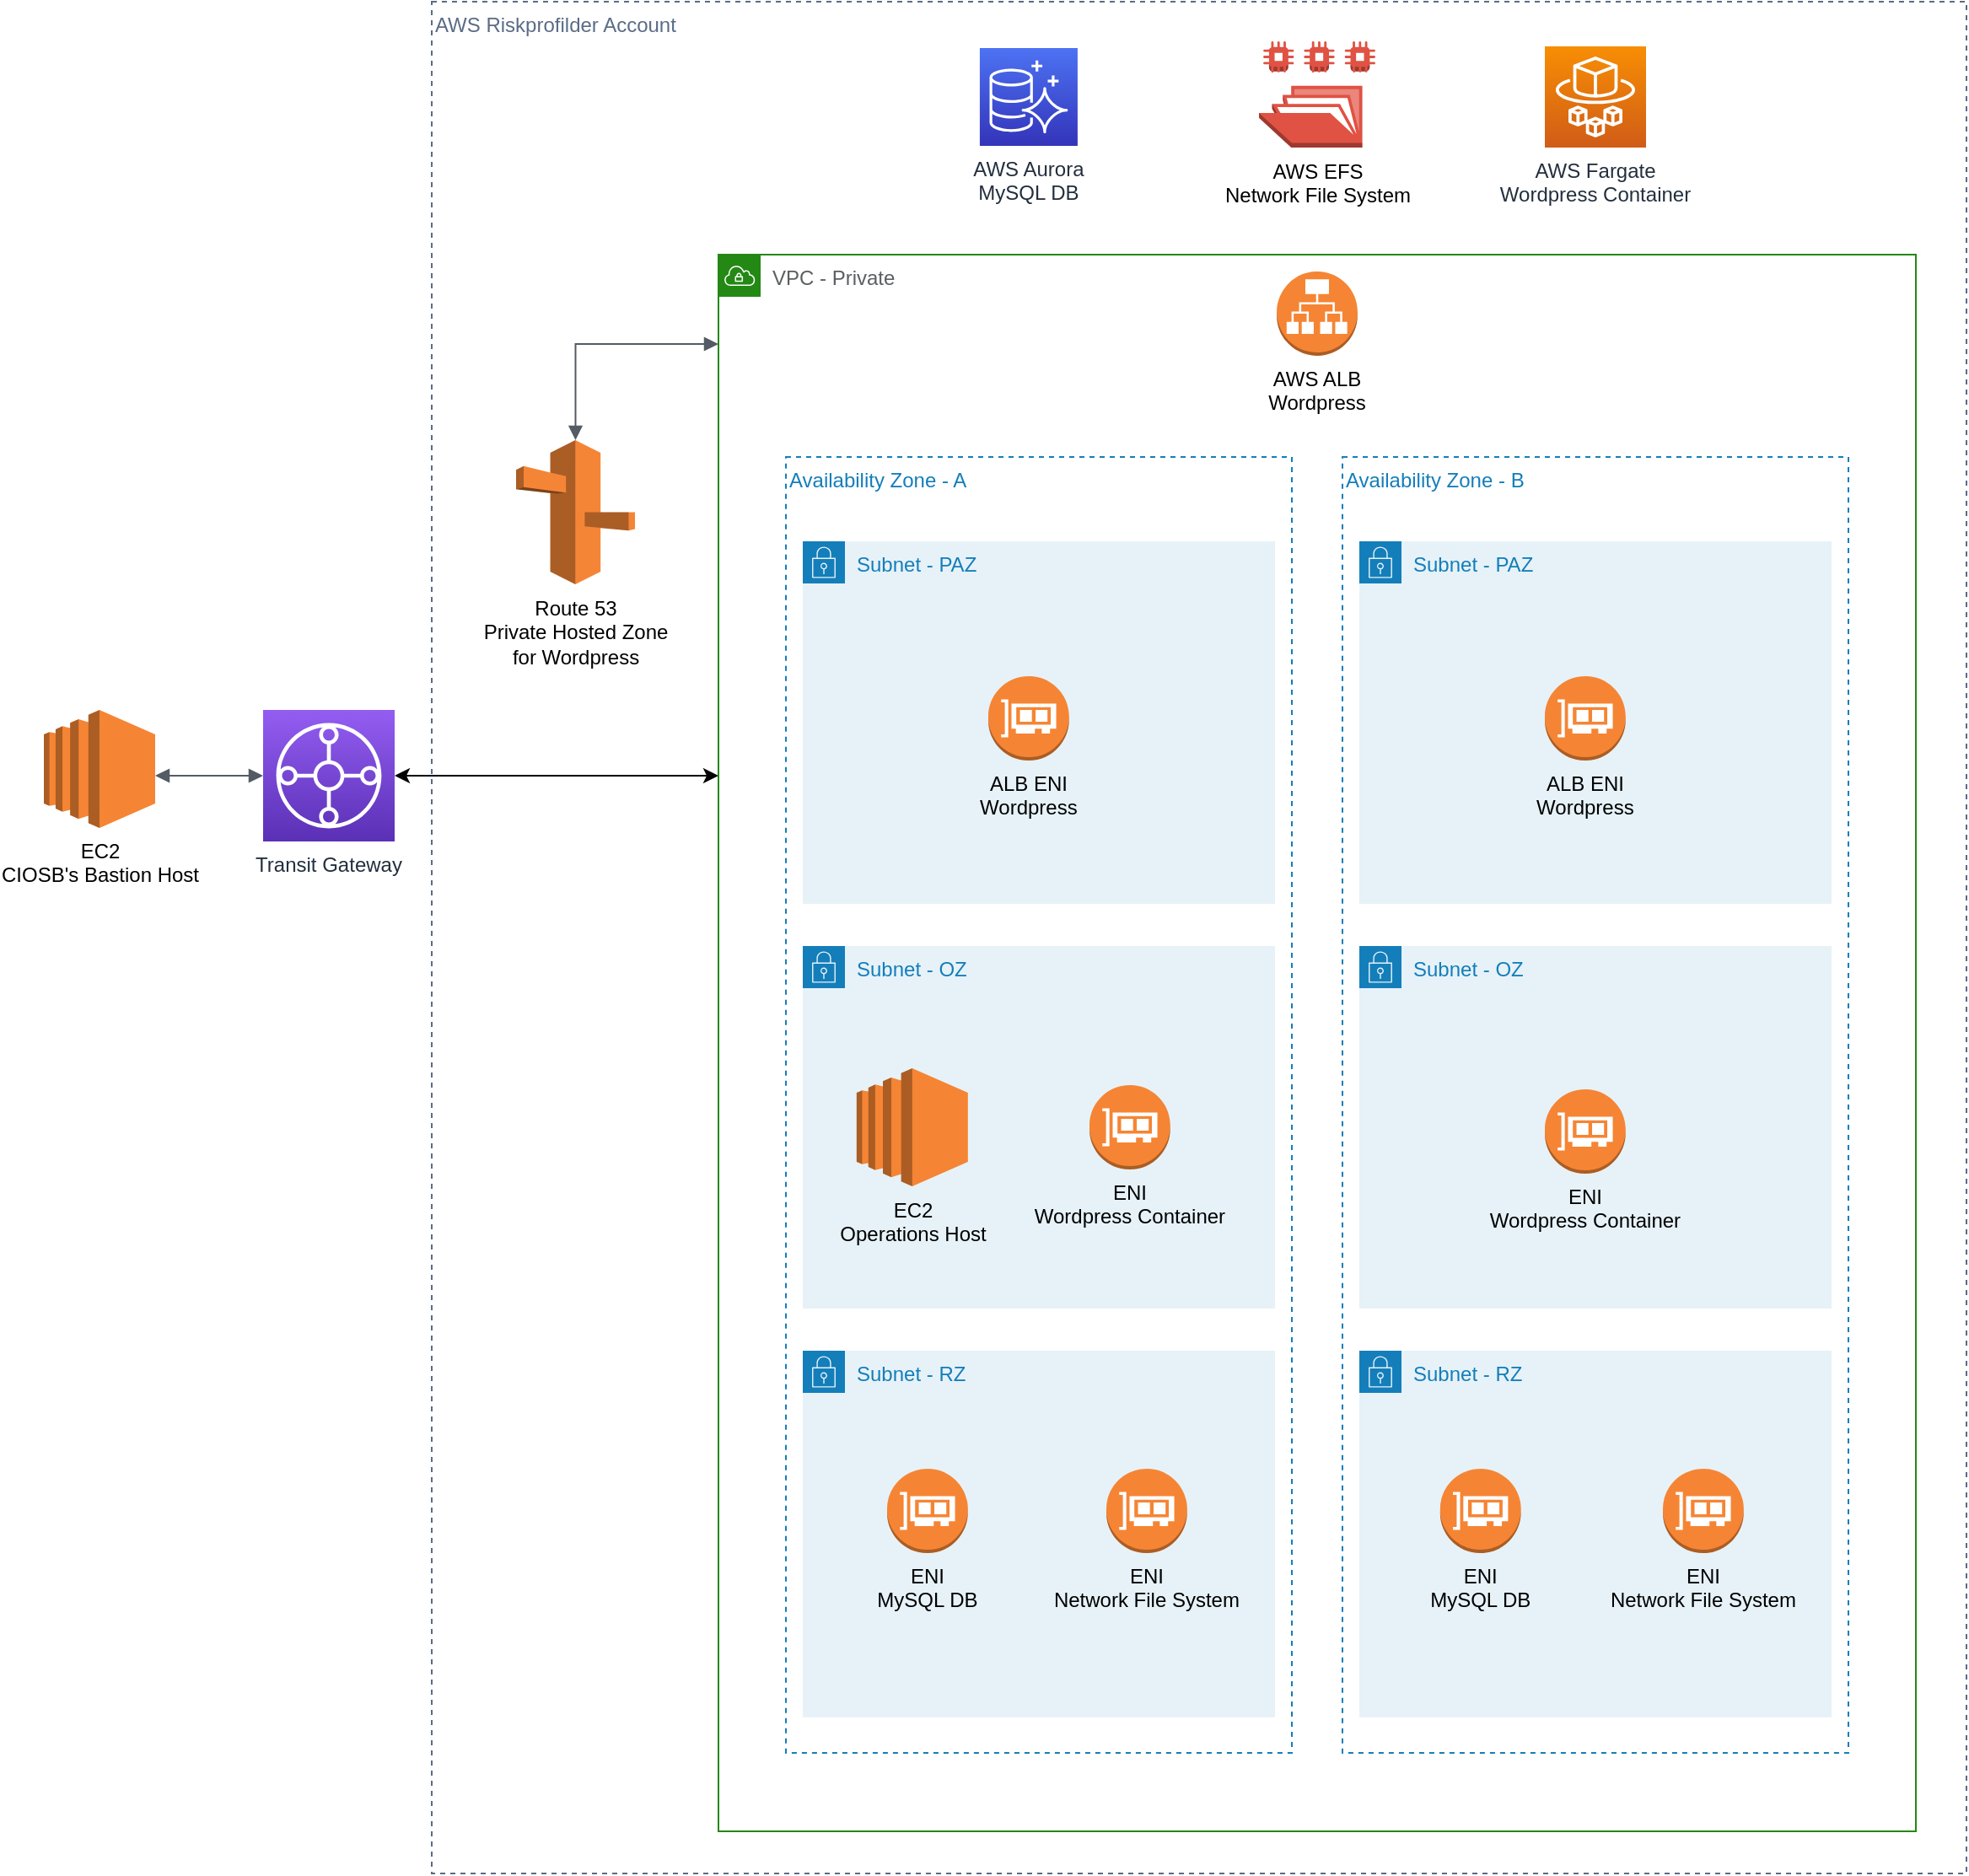 <mxfile version="14.4.3" type="device"><diagram id="hRFbYOHeCeow71hb9mu3" name="Page-1"><mxGraphModel dx="2560" dy="1262" grid="1" gridSize="10" guides="1" tooltips="1" connect="1" arrows="1" fold="1" page="0" pageScale="1" pageWidth="1100" pageHeight="850" background="#FFFFFF" math="0" shadow="0"><root><mxCell id="0"/><mxCell id="1" parent="0"/><mxCell id="OBFTsgKdTBAOhApYn5y8-22" value="AWS Riskprofilder Account" style="fillColor=none;strokeColor=#5A6C86;dashed=1;verticalAlign=top;fontStyle=0;fontColor=#5A6C86;align=left;" parent="1" vertex="1"><mxGeometry x="-690" y="-90" width="910" height="1110" as="geometry"/></mxCell><mxCell id="OBFTsgKdTBAOhApYn5y8-12" value="Transit Gateway" style="outlineConnect=0;fontColor=#232F3E;gradientColor=#945DF2;gradientDirection=north;fillColor=#5A30B5;strokeColor=#ffffff;dashed=0;verticalLabelPosition=bottom;verticalAlign=top;align=center;fontSize=12;fontStyle=0;aspect=fixed;shape=mxgraph.aws4.resourceIcon;resIcon=mxgraph.aws4.transit_gateway;" parent="1" vertex="1"><mxGeometry x="-790" y="330" width="78" height="78" as="geometry"/></mxCell><mxCell id="V7WVWCpH0-koTeBUoKDS-57" value="" style="edgeStyle=orthogonalEdgeStyle;rounded=0;orthogonalLoop=1;jettySize=auto;startArrow=classic;startFill=1;" parent="1" source="OBFTsgKdTBAOhApYn5y8-12" target="OBFTsgKdTBAOhApYn5y8-23" edge="1"><mxGeometry relative="1" as="geometry"><mxPoint x="-630" y="80" as="sourcePoint"/><mxPoint x="40" y="290" as="targetPoint"/><Array as="points"><mxPoint x="-630" y="369"/><mxPoint x="-630" y="369"/></Array></mxGeometry></mxCell><mxCell id="V7WVWCpH0-koTeBUoKDS-20" value="AWS Fargate&#10;Wordpress Container" style="points=[[0,0,0],[0.25,0,0],[0.5,0,0],[0.75,0,0],[1,0,0],[0,1,0],[0.25,1,0],[0.5,1,0],[0.75,1,0],[1,1,0],[0,0.25,0],[0,0.5,0],[0,0.75,0],[1,0.25,0],[1,0.5,0],[1,0.75,0]];outlineConnect=0;fontColor=#232F3E;gradientColor=#F78E04;gradientDirection=north;fillColor=#D05C17;strokeColor=#ffffff;dashed=0;verticalLabelPosition=bottom;verticalAlign=top;align=center;fontSize=12;fontStyle=0;aspect=fixed;shape=mxgraph.aws4.resourceIcon;resIcon=mxgraph.aws4.fargate;" parent="1" vertex="1"><mxGeometry x="-30" y="-63.5" width="60" height="60" as="geometry"/></mxCell><mxCell id="OBFTsgKdTBAOhApYn5y8-23" value="VPC - Private" style="points=[[0,0],[0.25,0],[0.5,0],[0.75,0],[1,0],[1,0.25],[1,0.5],[1,0.75],[1,1],[0.75,1],[0.5,1],[0.25,1],[0,1],[0,0.75],[0,0.5],[0,0.25]];outlineConnect=0;gradientColor=none;whiteSpace=wrap;fontSize=12;fontStyle=0;shape=mxgraph.aws4.group;grIcon=mxgraph.aws4.group_vpc;strokeColor=#248814;fillColor=none;verticalAlign=top;align=left;spacingLeft=30;dashed=0;fontColor=#5A6061;" parent="1" vertex="1"><mxGeometry x="-520" y="60" width="710" height="935" as="geometry"/></mxCell><mxCell id="OBFTsgKdTBAOhApYn5y8-41" value="Availability Zone - B" style="fillColor=none;strokeColor=#147EBA;dashed=1;verticalAlign=top;fontStyle=0;fontColor=#147EBA;align=left;" parent="1" vertex="1"><mxGeometry x="-150" y="180" width="300" height="768.45" as="geometry"/></mxCell><mxCell id="OBFTsgKdTBAOhApYn5y8-24" value="Availability Zone - A" style="fillColor=none;strokeColor=#147EBA;dashed=1;verticalAlign=top;fontStyle=0;fontColor=#147EBA;align=left;" parent="1" vertex="1"><mxGeometry x="-480" y="180" width="300" height="768.45" as="geometry"/></mxCell><mxCell id="OBFTsgKdTBAOhApYn5y8-27" value="Subnet - RZ" style="points=[[0,0],[0.25,0],[0.5,0],[0.75,0],[1,0],[1,0.25],[1,0.5],[1,0.75],[1,1],[0.75,1],[0.5,1],[0.25,1],[0,1],[0,0.75],[0,0.5],[0,0.25]];outlineConnect=0;gradientColor=none;whiteSpace=wrap;fontSize=12;fontStyle=0;shape=mxgraph.aws4.group;grIcon=mxgraph.aws4.group_security_group;grStroke=0;strokeColor=#147EBA;fillColor=#E6F2F8;verticalAlign=top;align=left;spacingLeft=30;fontColor=#147EBA;dashed=0;" parent="1" vertex="1"><mxGeometry x="-470" y="710" width="280" height="217.41" as="geometry"/></mxCell><mxCell id="OBFTsgKdTBAOhApYn5y8-28" value="Subnet - OZ" style="points=[[0,0],[0.25,0],[0.5,0],[0.75,0],[1,0],[1,0.25],[1,0.5],[1,0.75],[1,1],[0.75,1],[0.5,1],[0.25,1],[0,1],[0,0.75],[0,0.5],[0,0.25]];outlineConnect=0;gradientColor=none;whiteSpace=wrap;fontSize=12;fontStyle=0;shape=mxgraph.aws4.group;grIcon=mxgraph.aws4.group_security_group;grStroke=0;strokeColor=#147EBA;fillColor=#E6F2F8;verticalAlign=top;align=left;spacingLeft=30;fontColor=#147EBA;dashed=0;" parent="1" vertex="1"><mxGeometry x="-470" y="470" width="280" height="215" as="geometry"/></mxCell><mxCell id="OBFTsgKdTBAOhApYn5y8-31" value="Subnet - RZ" style="points=[[0,0],[0.25,0],[0.5,0],[0.75,0],[1,0],[1,0.25],[1,0.5],[1,0.75],[1,1],[0.75,1],[0.5,1],[0.25,1],[0,1],[0,0.75],[0,0.5],[0,0.25]];outlineConnect=0;gradientColor=none;whiteSpace=wrap;fontSize=12;fontStyle=0;shape=mxgraph.aws4.group;grIcon=mxgraph.aws4.group_security_group;grStroke=0;strokeColor=#147EBA;fillColor=#E6F2F8;verticalAlign=top;align=left;spacingLeft=30;fontColor=#147EBA;dashed=0;" parent="1" vertex="1"><mxGeometry x="-140" y="710" width="280" height="217.41" as="geometry"/></mxCell><mxCell id="OBFTsgKdTBAOhApYn5y8-32" value="Subnet - OZ" style="points=[[0,0],[0.25,0],[0.5,0],[0.75,0],[1,0],[1,0.25],[1,0.5],[1,0.75],[1,1],[0.75,1],[0.5,1],[0.25,1],[0,1],[0,0.75],[0,0.5],[0,0.25]];outlineConnect=0;gradientColor=none;whiteSpace=wrap;fontSize=12;fontStyle=0;shape=mxgraph.aws4.group;grIcon=mxgraph.aws4.group_security_group;grStroke=0;strokeColor=#147EBA;fillColor=#E6F2F8;verticalAlign=top;align=left;spacingLeft=30;fontColor=#147EBA;dashed=0;" parent="1" vertex="1"><mxGeometry x="-140" y="470" width="280" height="215" as="geometry"/></mxCell><mxCell id="V7WVWCpH0-koTeBUoKDS-21" value="AWS Aurora&#10;MySQL DB" style="points=[[0,0,0],[0.25,0,0],[0.5,0,0],[0.75,0,0],[1,0,0],[0,1,0],[0.25,1,0],[0.5,1,0],[0.75,1,0],[1,1,0],[0,0.25,0],[0,0.5,0],[0,0.75,0],[1,0.25,0],[1,0.5,0],[1,0.75,0]];outlineConnect=0;fontColor=#232F3E;gradientColor=#4D72F3;gradientDirection=north;fillColor=#3334B9;strokeColor=#ffffff;dashed=0;verticalLabelPosition=bottom;verticalAlign=top;align=center;fontSize=12;fontStyle=0;aspect=fixed;shape=mxgraph.aws4.resourceIcon;resIcon=mxgraph.aws4.aurora;" parent="1" vertex="1"><mxGeometry x="-365.04" y="-62.5" width="58" height="58" as="geometry"/></mxCell><mxCell id="D7QKStr8BoIdAZhIE3FO-10" value="AWS ALB&#10;Wordpress" style="outlineConnect=0;dashed=0;verticalLabelPosition=bottom;verticalAlign=top;align=center;shape=mxgraph.aws3.application_load_balancer;fillColor=#F58534;gradientColor=none;" vertex="1" parent="1"><mxGeometry x="-188.96" y="70" width="47.92" height="50" as="geometry"/></mxCell><mxCell id="D7QKStr8BoIdAZhIE3FO-11" value="EC2&lt;br&gt;CIOSB's Bastion Host" style="outlineConnect=0;dashed=0;verticalLabelPosition=bottom;verticalAlign=top;align=center;html=1;shape=mxgraph.aws3.ec2;fillColor=#F58534;gradientColor=none;" vertex="1" parent="1"><mxGeometry x="-920" y="330" width="66" height="70" as="geometry"/></mxCell><mxCell id="D7QKStr8BoIdAZhIE3FO-14" value="" style="edgeStyle=orthogonalEdgeStyle;html=1;endArrow=block;elbow=vertical;startArrow=block;startFill=1;endFill=1;strokeColor=#545B64;rounded=0;" edge="1" parent="1" source="D7QKStr8BoIdAZhIE3FO-11" target="OBFTsgKdTBAOhApYn5y8-12"><mxGeometry width="100" relative="1" as="geometry"><mxPoint x="-630" y="590" as="sourcePoint"/><mxPoint x="-530" y="590" as="targetPoint"/><Array as="points"><mxPoint x="-850" y="369"/><mxPoint x="-850" y="369"/></Array></mxGeometry></mxCell><mxCell id="D7QKStr8BoIdAZhIE3FO-15" value="EC2&lt;br&gt;Operations Host" style="outlineConnect=0;dashed=0;verticalLabelPosition=bottom;verticalAlign=top;align=center;html=1;shape=mxgraph.aws3.ec2;fillColor=#F58534;gradientColor=none;" vertex="1" parent="1"><mxGeometry x="-438.08" y="542.5" width="66" height="70" as="geometry"/></mxCell><mxCell id="D7QKStr8BoIdAZhIE3FO-16" value="ENI&#10;MySQL DB" style="outlineConnect=0;dashed=0;verticalLabelPosition=bottom;verticalAlign=top;align=center;shape=mxgraph.aws3.elastic_network_interface;fillColor=#F58534;gradientColor=none;labelPosition=center;" vertex="1" parent="1"><mxGeometry x="-420" y="780" width="47.92" height="50" as="geometry"/></mxCell><mxCell id="D7QKStr8BoIdAZhIE3FO-17" value="ENI&#10;MySQL DB" style="outlineConnect=0;dashed=0;verticalLabelPosition=bottom;verticalAlign=top;align=center;shape=mxgraph.aws3.elastic_network_interface;fillColor=#F58534;gradientColor=none;labelPosition=center;" vertex="1" parent="1"><mxGeometry x="-92.08" y="780" width="47.92" height="50" as="geometry"/></mxCell><mxCell id="D7QKStr8BoIdAZhIE3FO-18" value="ENI&#10;Network File System" style="outlineConnect=0;dashed=0;verticalLabelPosition=bottom;verticalAlign=top;align=center;shape=mxgraph.aws3.elastic_network_interface;fillColor=#F58534;gradientColor=none;labelPosition=center;" vertex="1" parent="1"><mxGeometry x="-290" y="780" width="47.92" height="50" as="geometry"/></mxCell><mxCell id="D7QKStr8BoIdAZhIE3FO-19" value="ENI&#10;Network File System" style="outlineConnect=0;dashed=0;verticalLabelPosition=bottom;verticalAlign=top;align=center;shape=mxgraph.aws3.elastic_network_interface;fillColor=#F58534;gradientColor=none;labelPosition=center;" vertex="1" parent="1"><mxGeometry x="40" y="780" width="47.92" height="50" as="geometry"/></mxCell><mxCell id="D7QKStr8BoIdAZhIE3FO-20" value="AWS EFS&lt;br&gt;Network File System" style="outlineConnect=0;dashed=0;verticalLabelPosition=bottom;verticalAlign=top;align=center;html=1;shape=mxgraph.aws3.efs_share;fillColor=#E05243;gradientColor=none;" vertex="1" parent="1"><mxGeometry x="-199.5" y="-66.5" width="69" height="63" as="geometry"/></mxCell><mxCell id="D7QKStr8BoIdAZhIE3FO-21" value="ENI&#10;Wordpress Container" style="outlineConnect=0;dashed=0;verticalLabelPosition=bottom;verticalAlign=top;align=center;shape=mxgraph.aws3.elastic_network_interface;fillColor=#F58534;gradientColor=none;labelPosition=center;" vertex="1" parent="1"><mxGeometry x="-300" y="552.5" width="47.92" height="50" as="geometry"/></mxCell><mxCell id="D7QKStr8BoIdAZhIE3FO-22" value="ENI&#10;Wordpress Container" style="outlineConnect=0;dashed=0;verticalLabelPosition=bottom;verticalAlign=top;align=center;shape=mxgraph.aws3.elastic_network_interface;fillColor=#F58534;gradientColor=none;labelPosition=center;" vertex="1" parent="1"><mxGeometry x="-30.0" y="555" width="47.92" height="50" as="geometry"/></mxCell><mxCell id="D7QKStr8BoIdAZhIE3FO-25" value="Subnet - PAZ" style="points=[[0,0],[0.25,0],[0.5,0],[0.75,0],[1,0],[1,0.25],[1,0.5],[1,0.75],[1,1],[0.75,1],[0.5,1],[0.25,1],[0,1],[0,0.75],[0,0.5],[0,0.25]];outlineConnect=0;gradientColor=none;whiteSpace=wrap;fontSize=12;fontStyle=0;shape=mxgraph.aws4.group;grIcon=mxgraph.aws4.group_security_group;grStroke=0;strokeColor=#147EBA;fillColor=#E6F2F8;verticalAlign=top;align=left;spacingLeft=30;fontColor=#147EBA;dashed=0;" vertex="1" parent="1"><mxGeometry x="-470" y="230" width="280" height="215" as="geometry"/></mxCell><mxCell id="D7QKStr8BoIdAZhIE3FO-26" value="Subnet - PAZ" style="points=[[0,0],[0.25,0],[0.5,0],[0.75,0],[1,0],[1,0.25],[1,0.5],[1,0.75],[1,1],[0.75,1],[0.5,1],[0.25,1],[0,1],[0,0.75],[0,0.5],[0,0.25]];outlineConnect=0;gradientColor=none;whiteSpace=wrap;fontSize=12;fontStyle=0;shape=mxgraph.aws4.group;grIcon=mxgraph.aws4.group_security_group;grStroke=0;strokeColor=#147EBA;fillColor=#E6F2F8;verticalAlign=top;align=left;spacingLeft=30;fontColor=#147EBA;dashed=0;" vertex="1" parent="1"><mxGeometry x="-140" y="230" width="280" height="215" as="geometry"/></mxCell><mxCell id="D7QKStr8BoIdAZhIE3FO-27" value="ALB ENI&#10;Wordpress" style="outlineConnect=0;dashed=0;verticalLabelPosition=bottom;verticalAlign=top;align=center;shape=mxgraph.aws3.elastic_network_interface;fillColor=#F58534;gradientColor=none;labelPosition=center;" vertex="1" parent="1"><mxGeometry x="-30.0" y="310" width="47.92" height="50" as="geometry"/></mxCell><mxCell id="D7QKStr8BoIdAZhIE3FO-28" value="ALB ENI&#10;Wordpress" style="outlineConnect=0;dashed=0;verticalLabelPosition=bottom;verticalAlign=top;align=center;shape=mxgraph.aws3.elastic_network_interface;fillColor=#F58534;gradientColor=none;labelPosition=center;" vertex="1" parent="1"><mxGeometry x="-360" y="310" width="47.92" height="50" as="geometry"/></mxCell><mxCell id="D7QKStr8BoIdAZhIE3FO-31" value="Route 53&lt;br&gt;Private Hosted Zone&lt;br&gt;for Wordpress" style="outlineConnect=0;dashed=0;verticalLabelPosition=bottom;verticalAlign=top;align=center;html=1;shape=mxgraph.aws3.route_53;fillColor=#F58536;gradientColor=none;" vertex="1" parent="1"><mxGeometry x="-640" y="170" width="70.5" height="85.5" as="geometry"/></mxCell><mxCell id="D7QKStr8BoIdAZhIE3FO-34" value="" style="edgeStyle=orthogonalEdgeStyle;html=1;endArrow=block;elbow=vertical;startArrow=block;startFill=1;endFill=1;strokeColor=#545B64;rounded=0;" edge="1" parent="1" source="D7QKStr8BoIdAZhIE3FO-31" target="OBFTsgKdTBAOhApYn5y8-23"><mxGeometry width="100" relative="1" as="geometry"><mxPoint x="-589.5" y="120" as="sourcePoint"/><mxPoint x="-520" y="120" as="targetPoint"/><Array as="points"><mxPoint x="-520" y="113"/><mxPoint x="-520" y="113"/></Array></mxGeometry></mxCell></root></mxGraphModel></diagram></mxfile>